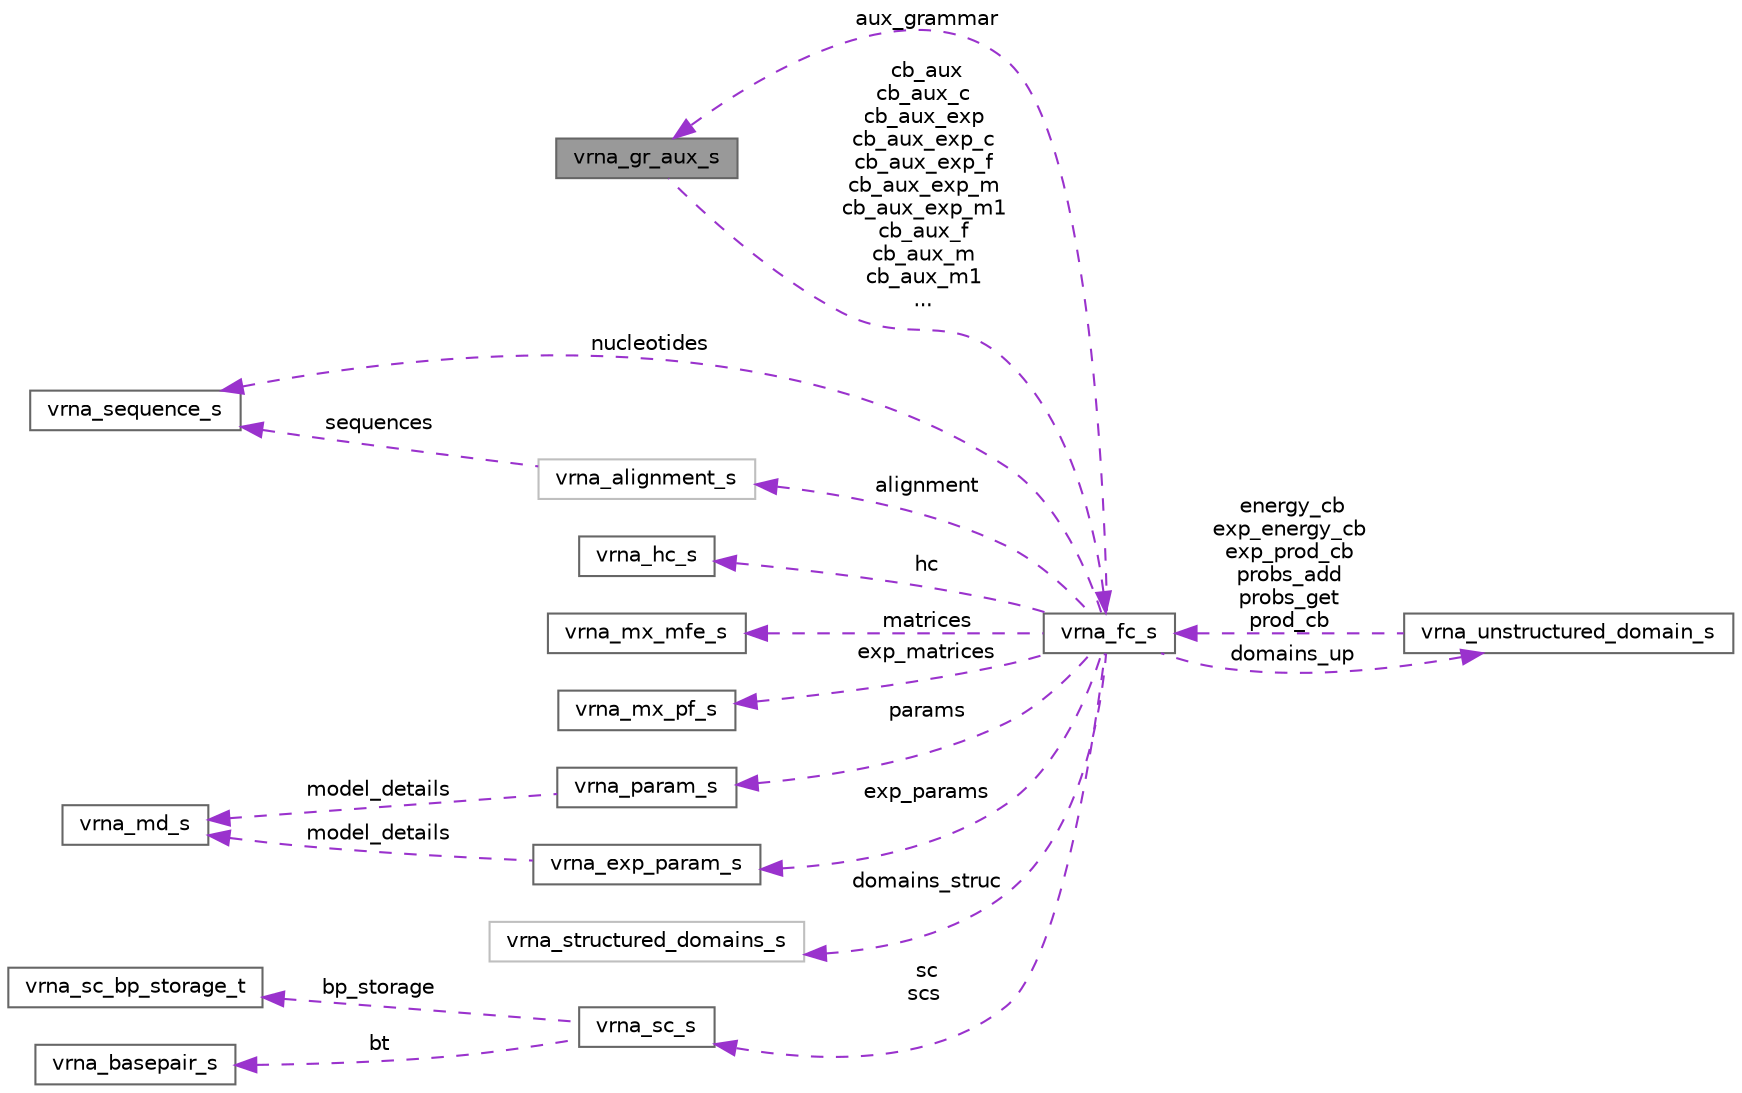 digraph "vrna_gr_aux_s"
{
 // INTERACTIVE_SVG=YES
 // LATEX_PDF_SIZE
  bgcolor="transparent";
  edge [fontname=Helvetica,fontsize=10,labelfontname=Helvetica,labelfontsize=10];
  node [fontname=Helvetica,fontsize=10,shape=box,height=0.2,width=0.4];
  rankdir="LR";
  Node1 [label="vrna_gr_aux_s",height=0.2,width=0.4,color="gray40", fillcolor="grey60", style="filled", fontcolor="black",tooltip=" "];
  Node2 -> Node1 [dir="back",color="darkorchid3",style="dashed",label=" cb_aux\ncb_aux_c\ncb_aux_exp\ncb_aux_exp_c\ncb_aux_exp_f\ncb_aux_exp_m\ncb_aux_exp_m1\ncb_aux_f\ncb_aux_m\ncb_aux_m1\n..." ];
  Node2 [label="vrna_fc_s",height=0.2,width=0.4,color="gray40", fillcolor="white", style="filled",URL="$group__fold__compound.html#structvrna__fc__s",tooltip="The most basic data structure required by many functions throughout the RNAlib."];
  Node3 -> Node2 [dir="back",color="darkorchid3",style="dashed",label=" nucleotides" ];
  Node3 [label="vrna_sequence_s",height=0.2,width=0.4,color="gray40", fillcolor="white", style="filled",URL="$group__alphabet__utils.html#structvrna__sequence__s",tooltip="Data structure representing a nucleotide sequence."];
  Node4 -> Node2 [dir="back",color="darkorchid3",style="dashed",label=" alignment" ];
  Node4 [label="vrna_alignment_s",height=0.2,width=0.4,color="grey75", fillcolor="white", style="filled",URL="$group__alphabet__utils.html#structvrna__alignment__s",tooltip=" "];
  Node3 -> Node4 [dir="back",color="darkorchid3",style="dashed",label=" sequences" ];
  Node5 -> Node2 [dir="back",color="darkorchid3",style="dashed",label=" hc" ];
  Node5 [label="vrna_hc_s",height=0.2,width=0.4,color="gray40", fillcolor="white", style="filled",URL="$group__hard__constraints.html#structvrna__hc__s",tooltip="The hard constraints data structure."];
  Node6 -> Node2 [dir="back",color="darkorchid3",style="dashed",label=" matrices" ];
  Node6 [label="vrna_mx_mfe_s",height=0.2,width=0.4,color="gray40", fillcolor="white", style="filled",URL="$group__dp__matrices.html#structvrna__mx__mfe__s",tooltip="Minimum Free Energy (MFE) Dynamic Programming (DP) matrices data structure required within the vrna_f..."];
  Node7 -> Node2 [dir="back",color="darkorchid3",style="dashed",label=" exp_matrices" ];
  Node7 [label="vrna_mx_pf_s",height=0.2,width=0.4,color="gray40", fillcolor="white", style="filled",URL="$group__dp__matrices.html#structvrna__mx__pf__s",tooltip="Partition function (PF) Dynamic Programming (DP) matrices data structure required within the vrna_fol..."];
  Node8 -> Node2 [dir="back",color="darkorchid3",style="dashed",label=" params" ];
  Node8 [label="vrna_param_s",height=0.2,width=0.4,color="gray40", fillcolor="white", style="filled",URL="$group__energy__parameters.html#structvrna__param__s",tooltip="The datastructure that contains temperature scaled energy parameters."];
  Node9 -> Node8 [dir="back",color="darkorchid3",style="dashed",label=" model_details" ];
  Node9 [label="vrna_md_s",height=0.2,width=0.4,color="gray40", fillcolor="white", style="filled",URL="$group__model__details.html#structvrna__md__s",tooltip="The data structure that contains the complete model details used throughout the calculations."];
  Node10 -> Node2 [dir="back",color="darkorchid3",style="dashed",label=" exp_params" ];
  Node10 [label="vrna_exp_param_s",height=0.2,width=0.4,color="gray40", fillcolor="white", style="filled",URL="$group__energy__parameters.html#structvrna__exp__param__s",tooltip="The data structure that contains temperature scaled Boltzmann weights of the energy parameters."];
  Node9 -> Node10 [dir="back",color="darkorchid3",style="dashed",label=" model_details" ];
  Node11 -> Node2 [dir="back",color="darkorchid3",style="dashed",label=" domains_struc" ];
  Node11 [label="vrna_structured_domains_s",height=0.2,width=0.4,color="grey75", fillcolor="white", style="filled",URL="$structvrna__structured__domains__s.html",tooltip=" "];
  Node12 -> Node2 [dir="back",color="darkorchid3",style="dashed",label=" domains_up" ];
  Node12 [label="vrna_unstructured_domain_s",height=0.2,width=0.4,color="gray40", fillcolor="white", style="filled",URL="$group__domains__up.html#structvrna__unstructured__domain__s",tooltip="Data structure to store all functionality for ligand binding."];
  Node2 -> Node12 [dir="back",color="darkorchid3",style="dashed",label=" energy_cb\nexp_energy_cb\nexp_prod_cb\nprobs_add\nprobs_get\nprod_cb" ];
  Node1 -> Node2 [dir="back",color="darkorchid3",style="dashed",label=" aux_grammar" ];
  Node13 -> Node2 [dir="back",color="darkorchid3",style="dashed",label=" sc\nscs" ];
  Node13 [label="vrna_sc_s",height=0.2,width=0.4,color="gray40", fillcolor="white", style="filled",URL="$group__soft__constraints.html#structvrna__sc__s",tooltip="The soft constraints data structure."];
  Node14 -> Node13 [dir="back",color="darkorchid3",style="dashed",label=" bp_storage" ];
  Node14 [label="vrna_sc_bp_storage_t",height=0.2,width=0.4,color="gray40", fillcolor="white", style="filled",URL="$structvrna__sc__bp__storage__t.html",tooltip="A base pair constraint."];
  Node15 -> Node13 [dir="back",color="darkorchid3",style="dashed",label=" bt" ];
  Node15 [label="vrna_basepair_s",height=0.2,width=0.4,color="gray40", fillcolor="white", style="filled",URL="$group__data__structures.html#structvrna__basepair__s",tooltip="Base pair data structure used in subopt.c."];
}
